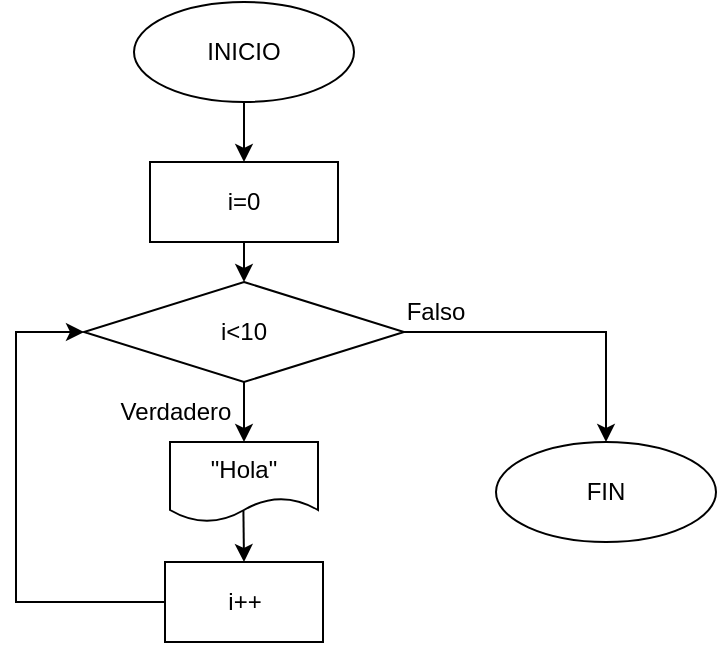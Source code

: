 <mxfile version="21.6.5" type="device">
  <diagram id="C5RBs43oDa-KdzZeNtuy" name="Page-1">
    <mxGraphModel dx="714" dy="418" grid="1" gridSize="10" guides="1" tooltips="1" connect="1" arrows="1" fold="1" page="1" pageScale="1" pageWidth="827" pageHeight="1169" math="0" shadow="0">
      <root>
        <mxCell id="WIyWlLk6GJQsqaUBKTNV-0" />
        <mxCell id="WIyWlLk6GJQsqaUBKTNV-1" parent="WIyWlLk6GJQsqaUBKTNV-0" />
        <mxCell id="1PKnD66N_ytpsI6tjwpz-7" style="edgeStyle=orthogonalEdgeStyle;rounded=0;orthogonalLoop=1;jettySize=auto;html=1;exitX=0.5;exitY=1;exitDx=0;exitDy=0;entryX=0.5;entryY=0;entryDx=0;entryDy=0;" parent="WIyWlLk6GJQsqaUBKTNV-1" source="1PKnD66N_ytpsI6tjwpz-0" target="jIhVR2nV5k3MLK2Gn8Kd-2" edge="1">
          <mxGeometry relative="1" as="geometry">
            <mxPoint x="514" y="100" as="targetPoint" />
          </mxGeometry>
        </mxCell>
        <mxCell id="1PKnD66N_ytpsI6tjwpz-0" value="INICIO" style="ellipse;whiteSpace=wrap;html=1;" parent="WIyWlLk6GJQsqaUBKTNV-1" vertex="1">
          <mxGeometry x="459" y="100" width="110" height="50" as="geometry" />
        </mxCell>
        <mxCell id="1PKnD66N_ytpsI6tjwpz-1" value="FIN" style="ellipse;whiteSpace=wrap;html=1;" parent="WIyWlLk6GJQsqaUBKTNV-1" vertex="1">
          <mxGeometry x="640" y="320" width="110" height="50" as="geometry" />
        </mxCell>
        <mxCell id="1PKnD66N_ytpsI6tjwpz-8" style="edgeStyle=orthogonalEdgeStyle;rounded=0;orthogonalLoop=1;jettySize=auto;html=1;exitX=0.5;exitY=1;exitDx=0;exitDy=0;entryX=0.5;entryY=0;entryDx=0;entryDy=0;" parent="WIyWlLk6GJQsqaUBKTNV-1" source="jIhVR2nV5k3MLK2Gn8Kd-2" target="1PKnD66N_ytpsI6tjwpz-5" edge="1">
          <mxGeometry relative="1" as="geometry" />
        </mxCell>
        <mxCell id="1PKnD66N_ytpsI6tjwpz-13" style="edgeStyle=orthogonalEdgeStyle;rounded=0;orthogonalLoop=1;jettySize=auto;html=1;exitX=1;exitY=0.5;exitDx=0;exitDy=0;entryX=0.5;entryY=0;entryDx=0;entryDy=0;" parent="WIyWlLk6GJQsqaUBKTNV-1" source="1PKnD66N_ytpsI6tjwpz-5" target="1PKnD66N_ytpsI6tjwpz-1" edge="1">
          <mxGeometry relative="1" as="geometry" />
        </mxCell>
        <mxCell id="jIhVR2nV5k3MLK2Gn8Kd-4" style="edgeStyle=orthogonalEdgeStyle;rounded=0;orthogonalLoop=1;jettySize=auto;html=1;exitX=0.5;exitY=1;exitDx=0;exitDy=0;entryX=0.5;entryY=0;entryDx=0;entryDy=0;" edge="1" parent="WIyWlLk6GJQsqaUBKTNV-1" source="1PKnD66N_ytpsI6tjwpz-5" target="jIhVR2nV5k3MLK2Gn8Kd-1">
          <mxGeometry relative="1" as="geometry" />
        </mxCell>
        <mxCell id="1PKnD66N_ytpsI6tjwpz-5" value="i&amp;lt;10" style="rhombus;whiteSpace=wrap;html=1;" parent="WIyWlLk6GJQsqaUBKTNV-1" vertex="1">
          <mxGeometry x="434" y="240" width="160" height="50" as="geometry" />
        </mxCell>
        <mxCell id="1PKnD66N_ytpsI6tjwpz-12" style="edgeStyle=orthogonalEdgeStyle;rounded=0;orthogonalLoop=1;jettySize=auto;html=1;exitX=0;exitY=0.5;exitDx=0;exitDy=0;entryX=0;entryY=0.5;entryDx=0;entryDy=0;" parent="WIyWlLk6GJQsqaUBKTNV-1" source="1PKnD66N_ytpsI6tjwpz-6" target="1PKnD66N_ytpsI6tjwpz-5" edge="1">
          <mxGeometry relative="1" as="geometry">
            <Array as="points">
              <mxPoint x="400" y="400" />
              <mxPoint x="400" y="265" />
            </Array>
          </mxGeometry>
        </mxCell>
        <mxCell id="jIhVR2nV5k3MLK2Gn8Kd-5" style="edgeStyle=orthogonalEdgeStyle;rounded=0;orthogonalLoop=1;jettySize=auto;html=1;exitX=0.5;exitY=0;exitDx=0;exitDy=0;entryX=0.496;entryY=0.861;entryDx=0;entryDy=0;entryPerimeter=0;startArrow=classic;startFill=1;endArrow=none;endFill=0;" edge="1" parent="WIyWlLk6GJQsqaUBKTNV-1" source="1PKnD66N_ytpsI6tjwpz-6" target="jIhVR2nV5k3MLK2Gn8Kd-1">
          <mxGeometry relative="1" as="geometry" />
        </mxCell>
        <mxCell id="1PKnD66N_ytpsI6tjwpz-6" value="i++" style="rounded=0;whiteSpace=wrap;html=1;" parent="WIyWlLk6GJQsqaUBKTNV-1" vertex="1">
          <mxGeometry x="474.5" y="380" width="79" height="40" as="geometry" />
        </mxCell>
        <mxCell id="1PKnD66N_ytpsI6tjwpz-11" value="Verdadero" style="text;html=1;strokeColor=none;fillColor=none;align=center;verticalAlign=middle;whiteSpace=wrap;rounded=0;" parent="WIyWlLk6GJQsqaUBKTNV-1" vertex="1">
          <mxGeometry x="450" y="290" width="60" height="30" as="geometry" />
        </mxCell>
        <mxCell id="1PKnD66N_ytpsI6tjwpz-14" value="Falso" style="text;html=1;strokeColor=none;fillColor=none;align=center;verticalAlign=middle;whiteSpace=wrap;rounded=0;" parent="WIyWlLk6GJQsqaUBKTNV-1" vertex="1">
          <mxGeometry x="580" y="240" width="60" height="30" as="geometry" />
        </mxCell>
        <mxCell id="jIhVR2nV5k3MLK2Gn8Kd-1" value="&quot;Hola&quot;" style="shape=document;whiteSpace=wrap;html=1;boundedLbl=1;" vertex="1" parent="WIyWlLk6GJQsqaUBKTNV-1">
          <mxGeometry x="477" y="320" width="74" height="40" as="geometry" />
        </mxCell>
        <mxCell id="jIhVR2nV5k3MLK2Gn8Kd-2" value="i=0" style="rounded=0;whiteSpace=wrap;html=1;" vertex="1" parent="WIyWlLk6GJQsqaUBKTNV-1">
          <mxGeometry x="467" y="180" width="94" height="40" as="geometry" />
        </mxCell>
      </root>
    </mxGraphModel>
  </diagram>
</mxfile>
